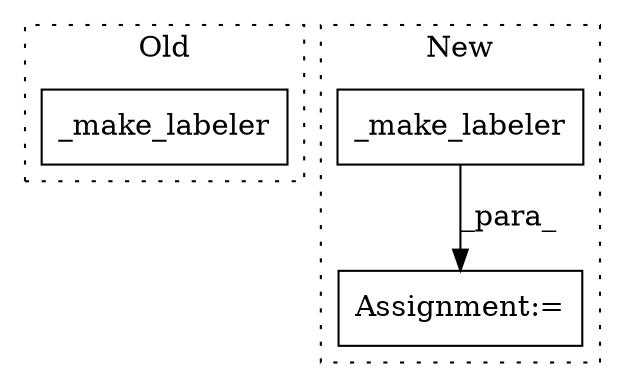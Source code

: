 digraph G {
subgraph cluster0 {
1 [label="_make_labeler" a="32" s="3631,3661" l="14,1" shape="box"];
label = "Old";
style="dotted";
}
subgraph cluster1 {
2 [label="_make_labeler" a="32" s="3650,3758" l="14,1" shape="box"];
3 [label="Assignment:=" a="7" s="3644" l="1" shape="box"];
label = "New";
style="dotted";
}
2 -> 3 [label="_para_"];
}